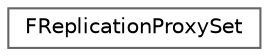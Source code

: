 digraph "Graphical Class Hierarchy"
{
 // INTERACTIVE_SVG=YES
 // LATEX_PDF_SIZE
  bgcolor="transparent";
  edge [fontname=Helvetica,fontsize=10,labelfontname=Helvetica,labelfontsize=10];
  node [fontname=Helvetica,fontsize=10,shape=box,height=0.2,width=0.4];
  rankdir="LR";
  Node0 [id="Node000000",label="FReplicationProxySet",height=0.2,width=0.4,color="grey40", fillcolor="white", style="filled",URL="$d8/dc5/structFReplicationProxySet.html",tooltip=" "];
}
